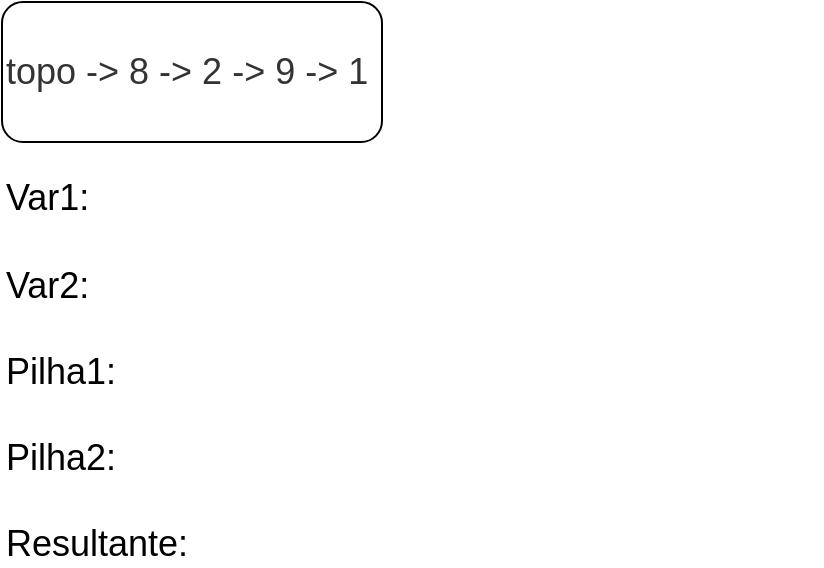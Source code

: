 <mxfile version="24.0.7" type="device" pages="33">
  <diagram name="Etapa1" id="IX2jaIqkl_7WoT0qoXVs">
    <mxGraphModel dx="1434" dy="780" grid="1" gridSize="10" guides="1" tooltips="1" connect="1" arrows="1" fold="1" page="1" pageScale="1" pageWidth="827" pageHeight="1169" math="0" shadow="0">
      <root>
        <mxCell id="pEfsBENEGaX-MP9_u5C2-0" />
        <mxCell id="pEfsBENEGaX-MP9_u5C2-1" parent="pEfsBENEGaX-MP9_u5C2-0" />
        <mxCell id="pEfsBENEGaX-MP9_u5C2-2" value="" style="rounded=1;whiteSpace=wrap;html=1;" vertex="1" parent="pEfsBENEGaX-MP9_u5C2-1">
          <mxGeometry x="40" y="40" width="190" height="70" as="geometry" />
        </mxCell>
        <mxCell id="pEfsBENEGaX-MP9_u5C2-3" value="&lt;span style=&quot;color: rgb(51, 51, 51); font-family: sans-serif, sans-serif; background-color: rgb(255, 255, 255);&quot;&gt;topo -&amp;gt; 8 -&amp;gt; 2 -&amp;gt; 9 -&amp;gt; 1&lt;/span&gt;" style="text;html=1;align=left;verticalAlign=middle;whiteSpace=wrap;rounded=0;fontSize=18;" vertex="1" parent="pEfsBENEGaX-MP9_u5C2-1">
          <mxGeometry x="40" y="60" width="190" height="30" as="geometry" />
        </mxCell>
        <mxCell id="pEfsBENEGaX-MP9_u5C2-4" value="Var1:&lt;div&gt;&lt;br&gt;&lt;div&gt;Var2:&lt;/div&gt;&lt;div&gt;&lt;br&gt;&lt;/div&gt;&lt;div&gt;Pilha1:&lt;/div&gt;&lt;div&gt;&lt;br&gt;&lt;/div&gt;&lt;div&gt;Pilha2:&lt;/div&gt;&lt;div&gt;&lt;br&gt;&lt;/div&gt;&lt;div&gt;Resultante:&lt;/div&gt;&lt;/div&gt;" style="text;html=1;align=left;verticalAlign=middle;whiteSpace=wrap;rounded=0;fontSize=18;" vertex="1" parent="pEfsBENEGaX-MP9_u5C2-1">
          <mxGeometry x="40" y="130" width="410" height="190" as="geometry" />
        </mxCell>
      </root>
    </mxGraphModel>
  </diagram>
  <diagram name="Etapa2" id="gwEnzHlu-QiWoNnUKPBi">
    <mxGraphModel dx="1434" dy="780" grid="1" gridSize="10" guides="1" tooltips="1" connect="1" arrows="1" fold="1" page="1" pageScale="1" pageWidth="827" pageHeight="1169" math="0" shadow="0">
      <root>
        <mxCell id="LlUHgbHcvrT1PEGBbPpl-0" />
        <mxCell id="LlUHgbHcvrT1PEGBbPpl-1" parent="LlUHgbHcvrT1PEGBbPpl-0" />
        <mxCell id="LlUHgbHcvrT1PEGBbPpl-2" value="" style="rounded=1;whiteSpace=wrap;html=1;" vertex="1" parent="LlUHgbHcvrT1PEGBbPpl-1">
          <mxGeometry x="40" y="40" width="190" height="70" as="geometry" />
        </mxCell>
        <mxCell id="LlUHgbHcvrT1PEGBbPpl-3" value="&lt;span style=&quot;color: rgb(51, 51, 51); font-family: sans-serif, sans-serif; background-color: rgb(255, 255, 255);&quot;&gt;topo -&amp;gt; 2 -&amp;gt; 9 -&amp;gt; 1&lt;/span&gt;" style="text;html=1;align=left;verticalAlign=middle;whiteSpace=wrap;rounded=0;fontSize=18;" vertex="1" parent="LlUHgbHcvrT1PEGBbPpl-1">
          <mxGeometry x="40" y="60" width="190" height="30" as="geometry" />
        </mxCell>
        <mxCell id="LlUHgbHcvrT1PEGBbPpl-4" value="Var1:&amp;nbsp;&lt;span style=&quot;color: rgb(51, 51, 51); font-family: sans-serif, sans-serif; background-color: rgb(255, 255, 255);&quot;&gt;8&lt;/span&gt;&lt;div&gt;&lt;br&gt;&lt;div&gt;Var2:&lt;/div&gt;&lt;div&gt;&lt;br&gt;&lt;/div&gt;&lt;div&gt;Pilha1:&lt;/div&gt;&lt;div&gt;&lt;br&gt;&lt;/div&gt;&lt;div&gt;Pilha2:&lt;/div&gt;&lt;div&gt;&lt;br&gt;&lt;/div&gt;&lt;div&gt;Resultante:&lt;/div&gt;&lt;/div&gt;" style="text;html=1;align=left;verticalAlign=middle;whiteSpace=wrap;rounded=0;fontSize=18;" vertex="1" parent="LlUHgbHcvrT1PEGBbPpl-1">
          <mxGeometry x="40" y="130" width="410" height="190" as="geometry" />
        </mxCell>
      </root>
    </mxGraphModel>
  </diagram>
  <diagram name="Etapa3" id="XreugKHdFyGPismfWDHb">
    <mxGraphModel dx="1434" dy="780" grid="1" gridSize="10" guides="1" tooltips="1" connect="1" arrows="1" fold="1" page="1" pageScale="1" pageWidth="827" pageHeight="1169" math="0" shadow="0">
      <root>
        <mxCell id="NeTZTWCXpTe_fiXRoCY1-0" />
        <mxCell id="NeTZTWCXpTe_fiXRoCY1-1" parent="NeTZTWCXpTe_fiXRoCY1-0" />
        <mxCell id="NeTZTWCXpTe_fiXRoCY1-2" value="" style="rounded=1;whiteSpace=wrap;html=1;" vertex="1" parent="NeTZTWCXpTe_fiXRoCY1-1">
          <mxGeometry x="40" y="40" width="190" height="70" as="geometry" />
        </mxCell>
        <mxCell id="NeTZTWCXpTe_fiXRoCY1-3" value="&lt;span style=&quot;color: rgb(51, 51, 51); font-family: sans-serif, sans-serif; background-color: rgb(255, 255, 255);&quot;&gt;topo -&amp;gt; 9 -&amp;gt; 1&lt;/span&gt;" style="text;html=1;align=left;verticalAlign=middle;whiteSpace=wrap;rounded=0;fontSize=18;" vertex="1" parent="NeTZTWCXpTe_fiXRoCY1-1">
          <mxGeometry x="40" y="60" width="190" height="30" as="geometry" />
        </mxCell>
        <mxCell id="NeTZTWCXpTe_fiXRoCY1-4" value="Var1: 8&lt;div&gt;&lt;br&gt;&lt;div&gt;Var2: 2&lt;/div&gt;&lt;div&gt;&lt;br&gt;&lt;/div&gt;&lt;div&gt;Pilha1:&lt;/div&gt;&lt;div&gt;&lt;br&gt;&lt;/div&gt;&lt;div&gt;Pilha2:&lt;/div&gt;&lt;div&gt;&lt;br&gt;&lt;/div&gt;&lt;div&gt;Resultante:&lt;/div&gt;&lt;/div&gt;" style="text;html=1;align=left;verticalAlign=middle;whiteSpace=wrap;rounded=0;fontSize=18;" vertex="1" parent="NeTZTWCXpTe_fiXRoCY1-1">
          <mxGeometry x="40" y="130" width="410" height="190" as="geometry" />
        </mxCell>
      </root>
    </mxGraphModel>
  </diagram>
  <diagram name="Etapa4" id="0qopdEHQYNqcA306n9Uw">
    <mxGraphModel dx="1434" dy="780" grid="1" gridSize="10" guides="1" tooltips="1" connect="1" arrows="1" fold="1" page="1" pageScale="1" pageWidth="827" pageHeight="1169" math="0" shadow="0">
      <root>
        <mxCell id="niP0qM57bDN9beMzXS9w-0" />
        <mxCell id="niP0qM57bDN9beMzXS9w-1" parent="niP0qM57bDN9beMzXS9w-0" />
        <mxCell id="niP0qM57bDN9beMzXS9w-2" value="" style="rounded=1;whiteSpace=wrap;html=1;" vertex="1" parent="niP0qM57bDN9beMzXS9w-1">
          <mxGeometry x="40" y="40" width="190" height="70" as="geometry" />
        </mxCell>
        <mxCell id="niP0qM57bDN9beMzXS9w-3" value="&lt;span style=&quot;color: rgb(51, 51, 51); font-family: sans-serif, sans-serif; background-color: rgb(255, 255, 255);&quot;&gt;topo -&amp;gt; 9 -&amp;gt; 1&lt;/span&gt;" style="text;html=1;align=left;verticalAlign=middle;whiteSpace=wrap;rounded=0;fontSize=18;" vertex="1" parent="niP0qM57bDN9beMzXS9w-1">
          <mxGeometry x="40" y="60" width="190" height="30" as="geometry" />
        </mxCell>
        <mxCell id="niP0qM57bDN9beMzXS9w-4" value="Var1: 8&lt;div&gt;&lt;br&gt;&lt;div&gt;Var2: 2&lt;/div&gt;&lt;div&gt;&lt;br&gt;&lt;/div&gt;&lt;div&gt;Pilha1:&lt;/div&gt;&lt;div&gt;&lt;br&gt;&lt;/div&gt;&lt;div&gt;Pilha2:&lt;/div&gt;&lt;div&gt;&lt;br&gt;&lt;/div&gt;&lt;div&gt;Resultante:&lt;/div&gt;&lt;/div&gt;" style="text;html=1;align=left;verticalAlign=middle;whiteSpace=wrap;rounded=0;fontSize=18;" vertex="1" parent="niP0qM57bDN9beMzXS9w-1">
          <mxGeometry x="40" y="130" width="410" height="190" as="geometry" />
        </mxCell>
        <mxCell id="e3gbGmTlpw2pC2mILCnP-0" value="" style="rounded=1;whiteSpace=wrap;html=1;" vertex="1" parent="niP0qM57bDN9beMzXS9w-1">
          <mxGeometry x="330" y="130" width="120" height="60" as="geometry" />
        </mxCell>
        <mxCell id="e3gbGmTlpw2pC2mILCnP-1" value="Var1 &amp;gt; Var2?" style="text;html=1;align=center;verticalAlign=middle;whiteSpace=wrap;rounded=0;fontSize=18;" vertex="1" parent="niP0qM57bDN9beMzXS9w-1">
          <mxGeometry x="335" y="145" width="110" height="30" as="geometry" />
        </mxCell>
      </root>
    </mxGraphModel>
  </diagram>
  <diagram name="Etapa5" id="WjGtMXKKALPoozvFkEhp">
    <mxGraphModel dx="1434" dy="780" grid="1" gridSize="10" guides="1" tooltips="1" connect="1" arrows="1" fold="1" page="1" pageScale="1" pageWidth="827" pageHeight="1169" math="0" shadow="0">
      <root>
        <mxCell id="SRAb0JPke8ktV7RjOEU4-0" />
        <mxCell id="SRAb0JPke8ktV7RjOEU4-1" parent="SRAb0JPke8ktV7RjOEU4-0" />
        <mxCell id="SRAb0JPke8ktV7RjOEU4-2" value="" style="rounded=1;whiteSpace=wrap;html=1;" vertex="1" parent="SRAb0JPke8ktV7RjOEU4-1">
          <mxGeometry x="40" y="40" width="190" height="70" as="geometry" />
        </mxCell>
        <mxCell id="SRAb0JPke8ktV7RjOEU4-3" value="&lt;span style=&quot;color: rgb(51, 51, 51); font-family: sans-serif, sans-serif; background-color: rgb(255, 255, 255);&quot;&gt;topo -&amp;gt; 9 -&amp;gt; 1&lt;/span&gt;" style="text;html=1;align=left;verticalAlign=middle;whiteSpace=wrap;rounded=0;fontSize=18;" vertex="1" parent="SRAb0JPke8ktV7RjOEU4-1">
          <mxGeometry x="40" y="60" width="190" height="30" as="geometry" />
        </mxCell>
        <mxCell id="SRAb0JPke8ktV7RjOEU4-4" value="Var1:&amp;nbsp;&lt;div&gt;&lt;br&gt;&lt;div&gt;Var2: 2&lt;/div&gt;&lt;div&gt;&lt;br&gt;&lt;/div&gt;&lt;div&gt;Pilha1: topo -&amp;gt; 8&lt;/div&gt;&lt;div&gt;&lt;br&gt;&lt;/div&gt;&lt;div&gt;Pilha2:&lt;/div&gt;&lt;div&gt;&lt;br&gt;&lt;/div&gt;&lt;div&gt;Resultante:&lt;/div&gt;&lt;/div&gt;" style="text;html=1;align=left;verticalAlign=middle;whiteSpace=wrap;rounded=0;fontSize=18;" vertex="1" parent="SRAb0JPke8ktV7RjOEU4-1">
          <mxGeometry x="40" y="130" width="410" height="190" as="geometry" />
        </mxCell>
      </root>
    </mxGraphModel>
  </diagram>
  <diagram name="Etapa6" id="inKeoFLY5NlWgVRCs3ks">
    <mxGraphModel dx="1434" dy="780" grid="1" gridSize="10" guides="1" tooltips="1" connect="1" arrows="1" fold="1" page="1" pageScale="1" pageWidth="827" pageHeight="1169" math="0" shadow="0">
      <root>
        <mxCell id="T32cTNW_zrsVHCfbiZ8u-0" />
        <mxCell id="T32cTNW_zrsVHCfbiZ8u-1" parent="T32cTNW_zrsVHCfbiZ8u-0" />
        <mxCell id="T32cTNW_zrsVHCfbiZ8u-2" value="" style="rounded=1;whiteSpace=wrap;html=1;" vertex="1" parent="T32cTNW_zrsVHCfbiZ8u-1">
          <mxGeometry x="40" y="40" width="190" height="70" as="geometry" />
        </mxCell>
        <mxCell id="T32cTNW_zrsVHCfbiZ8u-3" value="&lt;span style=&quot;color: rgb(51, 51, 51); font-family: sans-serif, sans-serif; background-color: rgb(255, 255, 255);&quot;&gt;topo -&amp;gt; 1&lt;/span&gt;" style="text;html=1;align=left;verticalAlign=middle;whiteSpace=wrap;rounded=0;fontSize=18;" vertex="1" parent="T32cTNW_zrsVHCfbiZ8u-1">
          <mxGeometry x="40" y="60" width="190" height="30" as="geometry" />
        </mxCell>
        <mxCell id="T32cTNW_zrsVHCfbiZ8u-4" value="Var1: 9&lt;div&gt;&lt;br&gt;&lt;div&gt;Var2: 2&lt;/div&gt;&lt;div&gt;&lt;br&gt;&lt;/div&gt;&lt;div&gt;Pilha1: topo -&amp;gt; 8&lt;/div&gt;&lt;div&gt;&lt;br&gt;&lt;/div&gt;&lt;div&gt;Pilha2:&lt;/div&gt;&lt;div&gt;&lt;br&gt;&lt;/div&gt;&lt;div&gt;Resultante:&lt;/div&gt;&lt;/div&gt;" style="text;html=1;align=left;verticalAlign=middle;whiteSpace=wrap;rounded=0;fontSize=18;" vertex="1" parent="T32cTNW_zrsVHCfbiZ8u-1">
          <mxGeometry x="40" y="130" width="410" height="190" as="geometry" />
        </mxCell>
      </root>
    </mxGraphModel>
  </diagram>
  <diagram name="Etapa7" id="1zBnSKFmmaRi0Oaxz0hC">
    <mxGraphModel dx="1434" dy="780" grid="1" gridSize="10" guides="1" tooltips="1" connect="1" arrows="1" fold="1" page="1" pageScale="1" pageWidth="827" pageHeight="1169" math="0" shadow="0">
      <root>
        <mxCell id="zqkexAwW7eKP-2GYUOmE-0" />
        <mxCell id="zqkexAwW7eKP-2GYUOmE-1" parent="zqkexAwW7eKP-2GYUOmE-0" />
        <mxCell id="zqkexAwW7eKP-2GYUOmE-2" value="" style="rounded=1;whiteSpace=wrap;html=1;" vertex="1" parent="zqkexAwW7eKP-2GYUOmE-1">
          <mxGeometry x="40" y="40" width="190" height="70" as="geometry" />
        </mxCell>
        <mxCell id="zqkexAwW7eKP-2GYUOmE-3" value="&lt;span style=&quot;color: rgb(51, 51, 51); font-family: sans-serif, sans-serif; background-color: rgb(255, 255, 255);&quot;&gt;topo -&amp;gt; 1&lt;/span&gt;" style="text;html=1;align=left;verticalAlign=middle;whiteSpace=wrap;rounded=0;fontSize=18;" vertex="1" parent="zqkexAwW7eKP-2GYUOmE-1">
          <mxGeometry x="40" y="60" width="190" height="30" as="geometry" />
        </mxCell>
        <mxCell id="zqkexAwW7eKP-2GYUOmE-4" value="Var1: 9&lt;div&gt;&lt;br&gt;&lt;div&gt;Var2: 2&lt;/div&gt;&lt;div&gt;&lt;br&gt;&lt;/div&gt;&lt;div&gt;Pilha1: topo -&amp;gt; 8&lt;/div&gt;&lt;div&gt;&lt;br&gt;&lt;/div&gt;&lt;div&gt;Pilha2:&lt;/div&gt;&lt;div&gt;&lt;br&gt;&lt;/div&gt;&lt;div&gt;Resultante:&lt;/div&gt;&lt;/div&gt;" style="text;html=1;align=left;verticalAlign=middle;whiteSpace=wrap;rounded=0;fontSize=18;" vertex="1" parent="zqkexAwW7eKP-2GYUOmE-1">
          <mxGeometry x="40" y="130" width="410" height="190" as="geometry" />
        </mxCell>
        <mxCell id="2YCZA2GQThcMtMC_22n4-0" value="" style="rounded=1;whiteSpace=wrap;html=1;" vertex="1" parent="zqkexAwW7eKP-2GYUOmE-1">
          <mxGeometry x="294" y="130" width="120" height="60" as="geometry" />
        </mxCell>
        <mxCell id="2YCZA2GQThcMtMC_22n4-1" value="Var1 &amp;gt; Var2?" style="text;html=1;align=center;verticalAlign=middle;whiteSpace=wrap;rounded=0;fontSize=18;" vertex="1" parent="zqkexAwW7eKP-2GYUOmE-1">
          <mxGeometry x="299" y="145" width="110" height="30" as="geometry" />
        </mxCell>
      </root>
    </mxGraphModel>
  </diagram>
  <diagram name="Etapa8" id="3-QXvF-dXOHOdzyjinwh">
    <mxGraphModel dx="1434" dy="780" grid="1" gridSize="10" guides="1" tooltips="1" connect="1" arrows="1" fold="1" page="1" pageScale="1" pageWidth="827" pageHeight="1169" math="0" shadow="0">
      <root>
        <mxCell id="DB6_adCkQkbKbvJYNgoU-0" />
        <mxCell id="DB6_adCkQkbKbvJYNgoU-1" parent="DB6_adCkQkbKbvJYNgoU-0" />
        <mxCell id="DB6_adCkQkbKbvJYNgoU-2" value="" style="rounded=1;whiteSpace=wrap;html=1;" vertex="1" parent="DB6_adCkQkbKbvJYNgoU-1">
          <mxGeometry x="40" y="40" width="190" height="70" as="geometry" />
        </mxCell>
        <mxCell id="DB6_adCkQkbKbvJYNgoU-3" value="&lt;span style=&quot;color: rgb(51, 51, 51); font-family: sans-serif, sans-serif; background-color: rgb(255, 255, 255);&quot;&gt;topo -&amp;gt; 1&lt;/span&gt;" style="text;html=1;align=left;verticalAlign=middle;whiteSpace=wrap;rounded=0;fontSize=18;" vertex="1" parent="DB6_adCkQkbKbvJYNgoU-1">
          <mxGeometry x="40" y="60" width="190" height="30" as="geometry" />
        </mxCell>
        <mxCell id="DB6_adCkQkbKbvJYNgoU-4" value="Var1:&amp;nbsp;&lt;div&gt;&lt;br&gt;&lt;div&gt;Var2: 2&lt;/div&gt;&lt;div&gt;&lt;br&gt;&lt;/div&gt;&lt;div&gt;Pilha1: topo -&amp;gt; 9 -&amp;gt; 8&lt;/div&gt;&lt;div&gt;&lt;br&gt;&lt;/div&gt;&lt;div&gt;Pilha2:&lt;/div&gt;&lt;div&gt;&lt;br&gt;&lt;/div&gt;&lt;div&gt;Resultante:&lt;/div&gt;&lt;/div&gt;" style="text;html=1;align=left;verticalAlign=middle;whiteSpace=wrap;rounded=0;fontSize=18;" vertex="1" parent="DB6_adCkQkbKbvJYNgoU-1">
          <mxGeometry x="40" y="130" width="410" height="190" as="geometry" />
        </mxCell>
      </root>
    </mxGraphModel>
  </diagram>
  <diagram name="Etapa9" id="tEwtMXIg469dIIXF7g0E">
    <mxGraphModel dx="1434" dy="780" grid="1" gridSize="10" guides="1" tooltips="1" connect="1" arrows="1" fold="1" page="1" pageScale="1" pageWidth="827" pageHeight="1169" math="0" shadow="0">
      <root>
        <mxCell id="uUy_R0dLoXBQaGXdBywM-0" />
        <mxCell id="uUy_R0dLoXBQaGXdBywM-1" parent="uUy_R0dLoXBQaGXdBywM-0" />
        <mxCell id="uUy_R0dLoXBQaGXdBywM-2" value="" style="rounded=1;whiteSpace=wrap;html=1;" vertex="1" parent="uUy_R0dLoXBQaGXdBywM-1">
          <mxGeometry x="40" y="40" width="190" height="70" as="geometry" />
        </mxCell>
        <mxCell id="uUy_R0dLoXBQaGXdBywM-3" value="&lt;span style=&quot;color: rgb(51, 51, 51); font-family: sans-serif, sans-serif; background-color: rgb(255, 255, 255);&quot;&gt;topo&amp;nbsp;&lt;/span&gt;" style="text;html=1;align=left;verticalAlign=middle;whiteSpace=wrap;rounded=0;fontSize=18;" vertex="1" parent="uUy_R0dLoXBQaGXdBywM-1">
          <mxGeometry x="40" y="60" width="190" height="30" as="geometry" />
        </mxCell>
        <mxCell id="uUy_R0dLoXBQaGXdBywM-4" value="Var1: 1&lt;div&gt;&lt;br&gt;&lt;div&gt;Var2: 2&lt;/div&gt;&lt;div&gt;&lt;br&gt;&lt;/div&gt;&lt;div&gt;Pilha1: topo -&amp;gt; 9 -&amp;gt; 8&lt;/div&gt;&lt;div&gt;&lt;br&gt;&lt;/div&gt;&lt;div&gt;Pilha2:&lt;/div&gt;&lt;div&gt;&lt;br&gt;&lt;/div&gt;&lt;div&gt;Resultante:&lt;/div&gt;&lt;/div&gt;" style="text;html=1;align=left;verticalAlign=middle;whiteSpace=wrap;rounded=0;fontSize=18;" vertex="1" parent="uUy_R0dLoXBQaGXdBywM-1">
          <mxGeometry x="40" y="130" width="410" height="190" as="geometry" />
        </mxCell>
      </root>
    </mxGraphModel>
  </diagram>
  <diagram name="Etapa10" id="HOLqUqAXDmW0EPA_Oip-">
    <mxGraphModel dx="1434" dy="780" grid="1" gridSize="10" guides="1" tooltips="1" connect="1" arrows="1" fold="1" page="1" pageScale="1" pageWidth="827" pageHeight="1169" math="0" shadow="0">
      <root>
        <mxCell id="Ql7_RfOco_TOK4cjKiSS-0" />
        <mxCell id="Ql7_RfOco_TOK4cjKiSS-1" parent="Ql7_RfOco_TOK4cjKiSS-0" />
        <mxCell id="Ql7_RfOco_TOK4cjKiSS-2" value="" style="rounded=1;whiteSpace=wrap;html=1;" vertex="1" parent="Ql7_RfOco_TOK4cjKiSS-1">
          <mxGeometry x="40" y="40" width="190" height="70" as="geometry" />
        </mxCell>
        <mxCell id="Ql7_RfOco_TOK4cjKiSS-3" value="&lt;span style=&quot;color: rgb(51, 51, 51); font-family: sans-serif, sans-serif; background-color: rgb(255, 255, 255);&quot;&gt;topo&amp;nbsp;&lt;/span&gt;" style="text;html=1;align=left;verticalAlign=middle;whiteSpace=wrap;rounded=0;fontSize=18;" vertex="1" parent="Ql7_RfOco_TOK4cjKiSS-1">
          <mxGeometry x="40" y="60" width="190" height="30" as="geometry" />
        </mxCell>
        <mxCell id="Ql7_RfOco_TOK4cjKiSS-4" value="Var1: 1&lt;div&gt;&lt;br&gt;&lt;div&gt;Var2: 2&lt;/div&gt;&lt;div&gt;&lt;br&gt;&lt;/div&gt;&lt;div&gt;Pilha1: topo -&amp;gt; 9 -&amp;gt; 8&lt;/div&gt;&lt;div&gt;&lt;br&gt;&lt;/div&gt;&lt;div&gt;Pilha2:&lt;/div&gt;&lt;div&gt;&lt;br&gt;&lt;/div&gt;&lt;div&gt;Resultante:&lt;/div&gt;&lt;/div&gt;" style="text;html=1;align=left;verticalAlign=middle;whiteSpace=wrap;rounded=0;fontSize=18;" vertex="1" parent="Ql7_RfOco_TOK4cjKiSS-1">
          <mxGeometry x="40" y="130" width="410" height="190" as="geometry" />
        </mxCell>
        <mxCell id="sqDwuTzNyAnz6426W5si-0" value="" style="rounded=1;whiteSpace=wrap;html=1;" vertex="1" parent="Ql7_RfOco_TOK4cjKiSS-1">
          <mxGeometry x="330" y="130" width="120" height="60" as="geometry" />
        </mxCell>
        <mxCell id="sqDwuTzNyAnz6426W5si-1" value="Var1 &amp;gt; Var2?" style="text;html=1;align=center;verticalAlign=middle;whiteSpace=wrap;rounded=0;fontSize=18;" vertex="1" parent="Ql7_RfOco_TOK4cjKiSS-1">
          <mxGeometry x="335" y="145" width="110" height="30" as="geometry" />
        </mxCell>
      </root>
    </mxGraphModel>
  </diagram>
  <diagram name="Etapa11" id="Ly6F7ES7G4FOvd9MKG8t">
    <mxGraphModel dx="1434" dy="780" grid="1" gridSize="10" guides="1" tooltips="1" connect="1" arrows="1" fold="1" page="1" pageScale="1" pageWidth="827" pageHeight="1169" math="0" shadow="0">
      <root>
        <mxCell id="DrKR0VaU_F0zBXHZx-Sf-0" />
        <mxCell id="DrKR0VaU_F0zBXHZx-Sf-1" parent="DrKR0VaU_F0zBXHZx-Sf-0" />
        <mxCell id="DrKR0VaU_F0zBXHZx-Sf-2" value="" style="rounded=1;whiteSpace=wrap;html=1;" vertex="1" parent="DrKR0VaU_F0zBXHZx-Sf-1">
          <mxGeometry x="40" y="40" width="190" height="70" as="geometry" />
        </mxCell>
        <mxCell id="DrKR0VaU_F0zBXHZx-Sf-3" value="&lt;span style=&quot;color: rgb(51, 51, 51); font-family: sans-serif, sans-serif; background-color: rgb(255, 255, 255);&quot;&gt;topo&amp;nbsp;&lt;/span&gt;" style="text;html=1;align=left;verticalAlign=middle;whiteSpace=wrap;rounded=0;fontSize=18;" vertex="1" parent="DrKR0VaU_F0zBXHZx-Sf-1">
          <mxGeometry x="40" y="60" width="190" height="30" as="geometry" />
        </mxCell>
        <mxCell id="DrKR0VaU_F0zBXHZx-Sf-4" value="Var1: 1&lt;div&gt;&lt;br&gt;&lt;div&gt;Var2:&amp;nbsp;&lt;/div&gt;&lt;div&gt;&lt;br&gt;&lt;/div&gt;&lt;div&gt;Pilha1: topo -&amp;gt; 2 -&amp;gt; 9 -&amp;gt; 8&lt;/div&gt;&lt;div&gt;&lt;br&gt;&lt;/div&gt;&lt;div&gt;Pilha2:&lt;/div&gt;&lt;div&gt;&lt;br&gt;&lt;/div&gt;&lt;div&gt;Resultante:&lt;/div&gt;&lt;/div&gt;" style="text;html=1;align=left;verticalAlign=middle;whiteSpace=wrap;rounded=0;fontSize=18;" vertex="1" parent="DrKR0VaU_F0zBXHZx-Sf-1">
          <mxGeometry x="40" y="130" width="410" height="190" as="geometry" />
        </mxCell>
      </root>
    </mxGraphModel>
  </diagram>
  <diagram name="Etapa12" id="iskgPf7PBlVZBGbr_50m">
    <mxGraphModel dx="1434" dy="780" grid="1" gridSize="10" guides="1" tooltips="1" connect="1" arrows="1" fold="1" page="1" pageScale="1" pageWidth="827" pageHeight="1169" math="0" shadow="0">
      <root>
        <mxCell id="JnPxxoVrTT9r2Dr3CfbN-0" />
        <mxCell id="JnPxxoVrTT9r2Dr3CfbN-1" parent="JnPxxoVrTT9r2Dr3CfbN-0" />
        <mxCell id="JnPxxoVrTT9r2Dr3CfbN-2" value="" style="rounded=1;whiteSpace=wrap;html=1;" vertex="1" parent="JnPxxoVrTT9r2Dr3CfbN-1">
          <mxGeometry x="40" y="40" width="190" height="70" as="geometry" />
        </mxCell>
        <mxCell id="JnPxxoVrTT9r2Dr3CfbN-3" value="&lt;span style=&quot;color: rgb(51, 51, 51); font-family: sans-serif, sans-serif; background-color: rgb(255, 255, 255);&quot;&gt;topo&amp;nbsp;&lt;/span&gt;" style="text;html=1;align=left;verticalAlign=middle;whiteSpace=wrap;rounded=0;fontSize=18;" vertex="1" parent="JnPxxoVrTT9r2Dr3CfbN-1">
          <mxGeometry x="40" y="60" width="190" height="30" as="geometry" />
        </mxCell>
        <mxCell id="JnPxxoVrTT9r2Dr3CfbN-4" value="Var1:&amp;nbsp;&lt;div&gt;&lt;br&gt;&lt;div&gt;Var2:&amp;nbsp;&lt;/div&gt;&lt;div&gt;&lt;br&gt;&lt;/div&gt;&lt;div&gt;Pilha1: topo -&amp;gt; 2 -&amp;gt; 9 -&amp;gt; 8&lt;/div&gt;&lt;div&gt;&lt;br&gt;&lt;/div&gt;&lt;div&gt;Pilha2:&lt;/div&gt;&lt;div&gt;&lt;br&gt;&lt;/div&gt;&lt;div&gt;Resultante: topo -&amp;gt; 1&lt;/div&gt;&lt;/div&gt;" style="text;html=1;align=left;verticalAlign=middle;whiteSpace=wrap;rounded=0;fontSize=18;" vertex="1" parent="JnPxxoVrTT9r2Dr3CfbN-1">
          <mxGeometry x="40" y="130" width="410" height="190" as="geometry" />
        </mxCell>
      </root>
    </mxGraphModel>
  </diagram>
  <diagram name="Etapa13" id="eVy9WnuTWAtjw7g90JOS">
    <mxGraphModel dx="1434" dy="780" grid="1" gridSize="10" guides="1" tooltips="1" connect="1" arrows="1" fold="1" page="1" pageScale="1" pageWidth="827" pageHeight="1169" math="0" shadow="0">
      <root>
        <mxCell id="6kgdGuX9ZYUahrJQR8Ou-0" />
        <mxCell id="6kgdGuX9ZYUahrJQR8Ou-1" parent="6kgdGuX9ZYUahrJQR8Ou-0" />
        <mxCell id="6kgdGuX9ZYUahrJQR8Ou-2" value="" style="rounded=1;whiteSpace=wrap;html=1;" vertex="1" parent="6kgdGuX9ZYUahrJQR8Ou-1">
          <mxGeometry x="40" y="40" width="190" height="70" as="geometry" />
        </mxCell>
        <mxCell id="6kgdGuX9ZYUahrJQR8Ou-3" value="&lt;span style=&quot;color: rgb(51, 51, 51); font-family: sans-serif, sans-serif; background-color: rgb(255, 255, 255);&quot;&gt;topo&amp;nbsp;&lt;/span&gt;" style="text;html=1;align=left;verticalAlign=middle;whiteSpace=wrap;rounded=0;fontSize=18;" vertex="1" parent="6kgdGuX9ZYUahrJQR8Ou-1">
          <mxGeometry x="40" y="60" width="190" height="30" as="geometry" />
        </mxCell>
        <mxCell id="6kgdGuX9ZYUahrJQR8Ou-4" value="Var1:&amp;nbsp;&lt;div&gt;&lt;br&gt;&lt;div&gt;Var2:&amp;nbsp;&lt;/div&gt;&lt;div&gt;&lt;br&gt;&lt;/div&gt;&lt;div&gt;Pilha1: topo -&amp;gt; 2 -&amp;gt; 9 -&amp;gt; 8&lt;/div&gt;&lt;div&gt;&lt;br&gt;&lt;/div&gt;&lt;div&gt;Pilha2:&lt;/div&gt;&lt;div&gt;&lt;br&gt;&lt;/div&gt;&lt;div&gt;Resultante: topo -&amp;gt; 1&lt;/div&gt;&lt;/div&gt;" style="text;html=1;align=left;verticalAlign=middle;whiteSpace=wrap;rounded=0;fontSize=18;" vertex="1" parent="6kgdGuX9ZYUahrJQR8Ou-1">
          <mxGeometry x="40" y="130" width="410" height="190" as="geometry" />
        </mxCell>
        <mxCell id="BPYUu9hMpY5tXC08zCRD-0" value="" style="rounded=1;whiteSpace=wrap;html=1;" vertex="1" parent="6kgdGuX9ZYUahrJQR8Ou-1">
          <mxGeometry x="294" y="195" width="120" height="60" as="geometry" />
        </mxCell>
        <mxCell id="BPYUu9hMpY5tXC08zCRD-1" value="COPY" style="text;html=1;align=center;verticalAlign=middle;whiteSpace=wrap;rounded=0;fontSize=18;" vertex="1" parent="6kgdGuX9ZYUahrJQR8Ou-1">
          <mxGeometry x="299" y="210" width="110" height="30" as="geometry" />
        </mxCell>
      </root>
    </mxGraphModel>
  </diagram>
  <diagram name="Etapa14" id="TEobpWGnZPhlBzSc-_j2">
    <mxGraphModel dx="1434" dy="780" grid="1" gridSize="10" guides="1" tooltips="1" connect="1" arrows="1" fold="1" page="1" pageScale="1" pageWidth="827" pageHeight="1169" math="0" shadow="0">
      <root>
        <mxCell id="u-c4Bc1aOPrYINMqmRTI-0" />
        <mxCell id="u-c4Bc1aOPrYINMqmRTI-1" parent="u-c4Bc1aOPrYINMqmRTI-0" />
        <mxCell id="u-c4Bc1aOPrYINMqmRTI-2" value="" style="rounded=1;whiteSpace=wrap;html=1;" vertex="1" parent="u-c4Bc1aOPrYINMqmRTI-1">
          <mxGeometry x="40" y="40" width="190" height="70" as="geometry" />
        </mxCell>
        <mxCell id="u-c4Bc1aOPrYINMqmRTI-3" value="&lt;span style=&quot;color: rgb(51, 51, 51); font-family: sans-serif, sans-serif; background-color: rgb(255, 255, 255);&quot;&gt;topo&lt;/span&gt;&amp;nbsp;-&amp;gt; 2 -&amp;gt; 9 -&amp;gt; 8" style="text;html=1;align=left;verticalAlign=middle;whiteSpace=wrap;rounded=0;fontSize=18;" vertex="1" parent="u-c4Bc1aOPrYINMqmRTI-1">
          <mxGeometry x="40" y="60" width="190" height="30" as="geometry" />
        </mxCell>
        <mxCell id="u-c4Bc1aOPrYINMqmRTI-4" value="Var1:&amp;nbsp;&lt;div&gt;&lt;br&gt;&lt;div&gt;Var2:&amp;nbsp;&lt;/div&gt;&lt;div&gt;&lt;br&gt;&lt;/div&gt;&lt;div&gt;Pilha1:&amp;nbsp;&lt;/div&gt;&lt;div&gt;&lt;br&gt;&lt;/div&gt;&lt;div&gt;Pilha2:&lt;/div&gt;&lt;div&gt;&lt;br&gt;&lt;/div&gt;&lt;div&gt;Resultante: topo -&amp;gt; 1&lt;/div&gt;&lt;/div&gt;" style="text;html=1;align=left;verticalAlign=middle;whiteSpace=wrap;rounded=0;fontSize=18;" vertex="1" parent="u-c4Bc1aOPrYINMqmRTI-1">
          <mxGeometry x="40" y="130" width="410" height="190" as="geometry" />
        </mxCell>
      </root>
    </mxGraphModel>
  </diagram>
  <diagram name="Etapa15" id="o0MPN9K71aT0rM4xrE6v">
    <mxGraphModel dx="1434" dy="780" grid="1" gridSize="10" guides="1" tooltips="1" connect="1" arrows="1" fold="1" page="1" pageScale="1" pageWidth="827" pageHeight="1169" math="0" shadow="0">
      <root>
        <mxCell id="KebBxJ5CYBacyjVT12qs-0" />
        <mxCell id="KebBxJ5CYBacyjVT12qs-1" parent="KebBxJ5CYBacyjVT12qs-0" />
        <mxCell id="KebBxJ5CYBacyjVT12qs-2" value="" style="rounded=1;whiteSpace=wrap;html=1;" vertex="1" parent="KebBxJ5CYBacyjVT12qs-1">
          <mxGeometry x="40" y="40" width="190" height="70" as="geometry" />
        </mxCell>
        <mxCell id="KebBxJ5CYBacyjVT12qs-3" value="&lt;span style=&quot;color: rgb(51, 51, 51); font-family: sans-serif, sans-serif; background-color: rgb(255, 255, 255);&quot;&gt;topo&lt;/span&gt;&amp;nbsp;-&amp;gt; 9 -&amp;gt; 8" style="text;html=1;align=left;verticalAlign=middle;whiteSpace=wrap;rounded=0;fontSize=18;" vertex="1" parent="KebBxJ5CYBacyjVT12qs-1">
          <mxGeometry x="40" y="60" width="190" height="30" as="geometry" />
        </mxCell>
        <mxCell id="KebBxJ5CYBacyjVT12qs-4" value="Var1: 2&lt;div&gt;&lt;br&gt;&lt;div&gt;Var2:&amp;nbsp;&lt;/div&gt;&lt;div&gt;&lt;br&gt;&lt;/div&gt;&lt;div&gt;Pilha1:&amp;nbsp;&lt;/div&gt;&lt;div&gt;&lt;br&gt;&lt;/div&gt;&lt;div&gt;Pilha2:&lt;/div&gt;&lt;div&gt;&lt;br&gt;&lt;/div&gt;&lt;div&gt;Resultante: topo -&amp;gt; 1&lt;/div&gt;&lt;/div&gt;" style="text;html=1;align=left;verticalAlign=middle;whiteSpace=wrap;rounded=0;fontSize=18;" vertex="1" parent="KebBxJ5CYBacyjVT12qs-1">
          <mxGeometry x="40" y="130" width="410" height="190" as="geometry" />
        </mxCell>
      </root>
    </mxGraphModel>
  </diagram>
  <diagram name="Etapa16" id="QooYivxBtg2vbdLF7YoR">
    <mxGraphModel dx="1434" dy="780" grid="1" gridSize="10" guides="1" tooltips="1" connect="1" arrows="1" fold="1" page="1" pageScale="1" pageWidth="827" pageHeight="1169" math="0" shadow="0">
      <root>
        <mxCell id="zuGuG6pmiKqwM4i1b9u0-0" />
        <mxCell id="zuGuG6pmiKqwM4i1b9u0-1" parent="zuGuG6pmiKqwM4i1b9u0-0" />
        <mxCell id="zuGuG6pmiKqwM4i1b9u0-2" value="" style="rounded=1;whiteSpace=wrap;html=1;" vertex="1" parent="zuGuG6pmiKqwM4i1b9u0-1">
          <mxGeometry x="40" y="40" width="190" height="70" as="geometry" />
        </mxCell>
        <mxCell id="zuGuG6pmiKqwM4i1b9u0-3" value="&lt;span style=&quot;color: rgb(51, 51, 51); font-family: sans-serif, sans-serif; background-color: rgb(255, 255, 255);&quot;&gt;topo&lt;/span&gt;&amp;nbsp;-&amp;gt; 8" style="text;html=1;align=left;verticalAlign=middle;whiteSpace=wrap;rounded=0;fontSize=18;" vertex="1" parent="zuGuG6pmiKqwM4i1b9u0-1">
          <mxGeometry x="40" y="60" width="190" height="30" as="geometry" />
        </mxCell>
        <mxCell id="zuGuG6pmiKqwM4i1b9u0-4" value="Var1: 2&lt;div&gt;&lt;br&gt;&lt;div&gt;Var2: 9&lt;/div&gt;&lt;div&gt;&lt;br&gt;&lt;/div&gt;&lt;div&gt;Pilha1:&amp;nbsp;&lt;/div&gt;&lt;div&gt;&lt;br&gt;&lt;/div&gt;&lt;div&gt;Pilha2:&lt;/div&gt;&lt;div&gt;&lt;br&gt;&lt;/div&gt;&lt;div&gt;Resultante: topo -&amp;gt; 1&lt;/div&gt;&lt;/div&gt;" style="text;html=1;align=left;verticalAlign=middle;whiteSpace=wrap;rounded=0;fontSize=18;" vertex="1" parent="zuGuG6pmiKqwM4i1b9u0-1">
          <mxGeometry x="40" y="130" width="410" height="190" as="geometry" />
        </mxCell>
      </root>
    </mxGraphModel>
  </diagram>
  <diagram name="Etapa17" id="dLwjdWr9AME0RZ4HsBqe">
    <mxGraphModel dx="1434" dy="780" grid="1" gridSize="10" guides="1" tooltips="1" connect="1" arrows="1" fold="1" page="1" pageScale="1" pageWidth="827" pageHeight="1169" math="0" shadow="0">
      <root>
        <mxCell id="VzoKcNuU17EW2_lwNYze-0" />
        <mxCell id="VzoKcNuU17EW2_lwNYze-1" parent="VzoKcNuU17EW2_lwNYze-0" />
        <mxCell id="VzoKcNuU17EW2_lwNYze-2" value="" style="rounded=1;whiteSpace=wrap;html=1;" vertex="1" parent="VzoKcNuU17EW2_lwNYze-1">
          <mxGeometry x="40" y="40" width="190" height="70" as="geometry" />
        </mxCell>
        <mxCell id="VzoKcNuU17EW2_lwNYze-3" value="&lt;span style=&quot;color: rgb(51, 51, 51); font-family: sans-serif, sans-serif; background-color: rgb(255, 255, 255);&quot;&gt;topo&lt;/span&gt;&amp;nbsp;-&amp;gt; 8" style="text;html=1;align=left;verticalAlign=middle;whiteSpace=wrap;rounded=0;fontSize=18;" vertex="1" parent="VzoKcNuU17EW2_lwNYze-1">
          <mxGeometry x="40" y="60" width="190" height="30" as="geometry" />
        </mxCell>
        <mxCell id="VzoKcNuU17EW2_lwNYze-4" value="Var1: 2&lt;div&gt;&lt;br&gt;&lt;div&gt;Var2: 9&lt;/div&gt;&lt;div&gt;&lt;br&gt;&lt;/div&gt;&lt;div&gt;Pilha1:&amp;nbsp;&lt;/div&gt;&lt;div&gt;&lt;br&gt;&lt;/div&gt;&lt;div&gt;Pilha2:&lt;/div&gt;&lt;div&gt;&lt;br&gt;&lt;/div&gt;&lt;div&gt;Resultante: topo -&amp;gt; 1&lt;/div&gt;&lt;/div&gt;" style="text;html=1;align=left;verticalAlign=middle;whiteSpace=wrap;rounded=0;fontSize=18;" vertex="1" parent="VzoKcNuU17EW2_lwNYze-1">
          <mxGeometry x="40" y="130" width="410" height="190" as="geometry" />
        </mxCell>
        <mxCell id="sk79xcOgVoIryq0TuBCn-0" value="" style="rounded=1;whiteSpace=wrap;html=1;" vertex="1" parent="VzoKcNuU17EW2_lwNYze-1">
          <mxGeometry x="294" y="130" width="120" height="60" as="geometry" />
        </mxCell>
        <mxCell id="sk79xcOgVoIryq0TuBCn-1" value="Var1 &amp;gt; Var2?" style="text;html=1;align=center;verticalAlign=middle;whiteSpace=wrap;rounded=0;fontSize=18;" vertex="1" parent="VzoKcNuU17EW2_lwNYze-1">
          <mxGeometry x="299" y="145" width="110" height="30" as="geometry" />
        </mxCell>
      </root>
    </mxGraphModel>
  </diagram>
  <diagram name="Etapa18" id="KFgFEdo6d-kEQeEa1UcE">
    <mxGraphModel dx="1434" dy="780" grid="1" gridSize="10" guides="1" tooltips="1" connect="1" arrows="1" fold="1" page="1" pageScale="1" pageWidth="827" pageHeight="1169" math="0" shadow="0">
      <root>
        <mxCell id="wmeLd8HW-5XIN7g4w9Nn-0" />
        <mxCell id="wmeLd8HW-5XIN7g4w9Nn-1" parent="wmeLd8HW-5XIN7g4w9Nn-0" />
        <mxCell id="wmeLd8HW-5XIN7g4w9Nn-2" value="" style="rounded=1;whiteSpace=wrap;html=1;" vertex="1" parent="wmeLd8HW-5XIN7g4w9Nn-1">
          <mxGeometry x="40" y="40" width="190" height="70" as="geometry" />
        </mxCell>
        <mxCell id="wmeLd8HW-5XIN7g4w9Nn-3" value="&lt;span style=&quot;color: rgb(51, 51, 51); font-family: sans-serif, sans-serif; background-color: rgb(255, 255, 255);&quot;&gt;topo&lt;/span&gt;&amp;nbsp;-&amp;gt; 8" style="text;html=1;align=left;verticalAlign=middle;whiteSpace=wrap;rounded=0;fontSize=18;" vertex="1" parent="wmeLd8HW-5XIN7g4w9Nn-1">
          <mxGeometry x="40" y="60" width="190" height="30" as="geometry" />
        </mxCell>
        <mxCell id="wmeLd8HW-5XIN7g4w9Nn-4" value="Var1: 2&lt;div&gt;&lt;br&gt;&lt;div&gt;Var2:&amp;nbsp;&lt;/div&gt;&lt;div&gt;&lt;br&gt;&lt;/div&gt;&lt;div&gt;Pilha1: topo -&amp;gt; 9&lt;/div&gt;&lt;div&gt;&lt;br&gt;&lt;/div&gt;&lt;div&gt;Pilha2:&lt;/div&gt;&lt;div&gt;&lt;br&gt;&lt;/div&gt;&lt;div&gt;Resultante: topo -&amp;gt; 1&lt;/div&gt;&lt;/div&gt;" style="text;html=1;align=left;verticalAlign=middle;whiteSpace=wrap;rounded=0;fontSize=18;" vertex="1" parent="wmeLd8HW-5XIN7g4w9Nn-1">
          <mxGeometry x="40" y="130" width="410" height="190" as="geometry" />
        </mxCell>
      </root>
    </mxGraphModel>
  </diagram>
  <diagram name="Etapa19" id="_1B7ybZIL3Pubj55t27F">
    <mxGraphModel dx="1434" dy="780" grid="1" gridSize="10" guides="1" tooltips="1" connect="1" arrows="1" fold="1" page="1" pageScale="1" pageWidth="827" pageHeight="1169" math="0" shadow="0">
      <root>
        <mxCell id="mjFQb9x7Tv-BQcElcSUP-0" />
        <mxCell id="mjFQb9x7Tv-BQcElcSUP-1" parent="mjFQb9x7Tv-BQcElcSUP-0" />
        <mxCell id="mjFQb9x7Tv-BQcElcSUP-2" value="" style="rounded=1;whiteSpace=wrap;html=1;" vertex="1" parent="mjFQb9x7Tv-BQcElcSUP-1">
          <mxGeometry x="40" y="40" width="190" height="70" as="geometry" />
        </mxCell>
        <mxCell id="mjFQb9x7Tv-BQcElcSUP-3" value="&lt;span style=&quot;color: rgb(51, 51, 51); font-family: sans-serif, sans-serif; background-color: rgb(255, 255, 255);&quot;&gt;topo&lt;/span&gt;&amp;nbsp;" style="text;html=1;align=left;verticalAlign=middle;whiteSpace=wrap;rounded=0;fontSize=18;" vertex="1" parent="mjFQb9x7Tv-BQcElcSUP-1">
          <mxGeometry x="40" y="60" width="190" height="30" as="geometry" />
        </mxCell>
        <mxCell id="mjFQb9x7Tv-BQcElcSUP-4" value="Var1: 2&lt;div&gt;&lt;br&gt;&lt;div&gt;Var2: 8&lt;/div&gt;&lt;div&gt;&lt;br&gt;&lt;/div&gt;&lt;div&gt;Pilha1: topo -&amp;gt; 9&lt;/div&gt;&lt;div&gt;&lt;br&gt;&lt;/div&gt;&lt;div&gt;Pilha2:&lt;/div&gt;&lt;div&gt;&lt;br&gt;&lt;/div&gt;&lt;div&gt;Resultante: topo -&amp;gt; 1&lt;/div&gt;&lt;/div&gt;" style="text;html=1;align=left;verticalAlign=middle;whiteSpace=wrap;rounded=0;fontSize=18;" vertex="1" parent="mjFQb9x7Tv-BQcElcSUP-1">
          <mxGeometry x="40" y="130" width="410" height="190" as="geometry" />
        </mxCell>
      </root>
    </mxGraphModel>
  </diagram>
  <diagram name="Etapa20" id="LEqcmzsJ3s2s1IX36EkL">
    <mxGraphModel dx="1434" dy="780" grid="1" gridSize="10" guides="1" tooltips="1" connect="1" arrows="1" fold="1" page="1" pageScale="1" pageWidth="827" pageHeight="1169" math="0" shadow="0">
      <root>
        <mxCell id="49T1exMKpvaMPO9D5Jpn-0" />
        <mxCell id="49T1exMKpvaMPO9D5Jpn-1" parent="49T1exMKpvaMPO9D5Jpn-0" />
        <mxCell id="49T1exMKpvaMPO9D5Jpn-2" value="" style="rounded=1;whiteSpace=wrap;html=1;" vertex="1" parent="49T1exMKpvaMPO9D5Jpn-1">
          <mxGeometry x="40" y="40" width="190" height="70" as="geometry" />
        </mxCell>
        <mxCell id="49T1exMKpvaMPO9D5Jpn-3" value="&lt;span style=&quot;color: rgb(51, 51, 51); font-family: sans-serif, sans-serif; background-color: rgb(255, 255, 255);&quot;&gt;topo&lt;/span&gt;&amp;nbsp;" style="text;html=1;align=left;verticalAlign=middle;whiteSpace=wrap;rounded=0;fontSize=18;" vertex="1" parent="49T1exMKpvaMPO9D5Jpn-1">
          <mxGeometry x="40" y="60" width="190" height="30" as="geometry" />
        </mxCell>
        <mxCell id="49T1exMKpvaMPO9D5Jpn-4" value="Var1: 2&lt;div&gt;&lt;br&gt;&lt;div&gt;Var2: 8&lt;/div&gt;&lt;div&gt;&lt;br&gt;&lt;/div&gt;&lt;div&gt;Pilha1: topo -&amp;gt; 9&lt;/div&gt;&lt;div&gt;&lt;br&gt;&lt;/div&gt;&lt;div&gt;Pilha2:&lt;/div&gt;&lt;div&gt;&lt;br&gt;&lt;/div&gt;&lt;div&gt;Resultante: topo -&amp;gt; 1&lt;/div&gt;&lt;/div&gt;" style="text;html=1;align=left;verticalAlign=middle;whiteSpace=wrap;rounded=0;fontSize=18;" vertex="1" parent="49T1exMKpvaMPO9D5Jpn-1">
          <mxGeometry x="40" y="130" width="410" height="190" as="geometry" />
        </mxCell>
        <mxCell id="5PpeuUnkMBKwZ2Xj2MTA-0" value="" style="rounded=1;whiteSpace=wrap;html=1;" vertex="1" parent="49T1exMKpvaMPO9D5Jpn-1">
          <mxGeometry x="294" y="130" width="120" height="60" as="geometry" />
        </mxCell>
        <mxCell id="5PpeuUnkMBKwZ2Xj2MTA-1" value="Var1 &amp;gt; Var2?" style="text;html=1;align=center;verticalAlign=middle;whiteSpace=wrap;rounded=0;fontSize=18;" vertex="1" parent="49T1exMKpvaMPO9D5Jpn-1">
          <mxGeometry x="299" y="145" width="110" height="30" as="geometry" />
        </mxCell>
      </root>
    </mxGraphModel>
  </diagram>
  <diagram name="Etapa21" id="B8p6ut3m9GSQIPnoMVgE">
    <mxGraphModel dx="1434" dy="780" grid="1" gridSize="10" guides="1" tooltips="1" connect="1" arrows="1" fold="1" page="1" pageScale="1" pageWidth="827" pageHeight="1169" math="0" shadow="0">
      <root>
        <mxCell id="3JFjumU8SMh0ZOPssNfX-0" />
        <mxCell id="3JFjumU8SMh0ZOPssNfX-1" parent="3JFjumU8SMh0ZOPssNfX-0" />
        <mxCell id="3JFjumU8SMh0ZOPssNfX-2" value="" style="rounded=1;whiteSpace=wrap;html=1;" vertex="1" parent="3JFjumU8SMh0ZOPssNfX-1">
          <mxGeometry x="40" y="40" width="190" height="70" as="geometry" />
        </mxCell>
        <mxCell id="3JFjumU8SMh0ZOPssNfX-3" value="&lt;span style=&quot;color: rgb(51, 51, 51); font-family: sans-serif, sans-serif; background-color: rgb(255, 255, 255);&quot;&gt;topo&lt;/span&gt;&amp;nbsp;" style="text;html=1;align=left;verticalAlign=middle;whiteSpace=wrap;rounded=0;fontSize=18;" vertex="1" parent="3JFjumU8SMh0ZOPssNfX-1">
          <mxGeometry x="40" y="60" width="190" height="30" as="geometry" />
        </mxCell>
        <mxCell id="3JFjumU8SMh0ZOPssNfX-4" value="Var1: 2&lt;div&gt;&lt;br&gt;&lt;div&gt;Var2:&amp;nbsp;&lt;/div&gt;&lt;div&gt;&lt;br&gt;&lt;/div&gt;&lt;div&gt;Pilha1: topo -&amp;gt; 8 -&amp;gt; 9&lt;/div&gt;&lt;div&gt;&lt;br&gt;&lt;/div&gt;&lt;div&gt;Pilha2:&lt;/div&gt;&lt;div&gt;&lt;br&gt;&lt;/div&gt;&lt;div&gt;Resultante: topo -&amp;gt; 1&lt;/div&gt;&lt;/div&gt;" style="text;html=1;align=left;verticalAlign=middle;whiteSpace=wrap;rounded=0;fontSize=18;" vertex="1" parent="3JFjumU8SMh0ZOPssNfX-1">
          <mxGeometry x="40" y="130" width="410" height="190" as="geometry" />
        </mxCell>
      </root>
    </mxGraphModel>
  </diagram>
  <diagram name="Etapa22" id="R2IQ6AsCBC7vFKkSPqvZ">
    <mxGraphModel dx="1434" dy="780" grid="1" gridSize="10" guides="1" tooltips="1" connect="1" arrows="1" fold="1" page="1" pageScale="1" pageWidth="827" pageHeight="1169" math="0" shadow="0">
      <root>
        <mxCell id="U9brae-yFQ2S1MtDkcpO-0" />
        <mxCell id="U9brae-yFQ2S1MtDkcpO-1" parent="U9brae-yFQ2S1MtDkcpO-0" />
        <mxCell id="U9brae-yFQ2S1MtDkcpO-2" value="" style="rounded=1;whiteSpace=wrap;html=1;" vertex="1" parent="U9brae-yFQ2S1MtDkcpO-1">
          <mxGeometry x="40" y="40" width="190" height="70" as="geometry" />
        </mxCell>
        <mxCell id="U9brae-yFQ2S1MtDkcpO-3" value="&lt;span style=&quot;color: rgb(51, 51, 51); font-family: sans-serif, sans-serif; background-color: rgb(255, 255, 255);&quot;&gt;topo&lt;/span&gt;&amp;nbsp;" style="text;html=1;align=left;verticalAlign=middle;whiteSpace=wrap;rounded=0;fontSize=18;" vertex="1" parent="U9brae-yFQ2S1MtDkcpO-1">
          <mxGeometry x="40" y="60" width="190" height="30" as="geometry" />
        </mxCell>
        <mxCell id="U9brae-yFQ2S1MtDkcpO-4" value="Var1:&amp;nbsp;&lt;div&gt;&lt;br&gt;&lt;div&gt;Var2:&amp;nbsp;&lt;/div&gt;&lt;div&gt;&lt;br&gt;&lt;/div&gt;&lt;div&gt;Pilha1: topo -&amp;gt; 8 -&amp;gt; 9&lt;/div&gt;&lt;div&gt;&lt;br&gt;&lt;/div&gt;&lt;div&gt;Pilha2:&lt;/div&gt;&lt;div&gt;&lt;br&gt;&lt;/div&gt;&lt;div&gt;Resultante: topo -&amp;gt; 2 -&amp;gt; 1&lt;/div&gt;&lt;/div&gt;" style="text;html=1;align=left;verticalAlign=middle;whiteSpace=wrap;rounded=0;fontSize=18;" vertex="1" parent="U9brae-yFQ2S1MtDkcpO-1">
          <mxGeometry x="40" y="130" width="410" height="190" as="geometry" />
        </mxCell>
      </root>
    </mxGraphModel>
  </diagram>
  <diagram name="Etapa23" id="KkpOLlHPUZDUjuim_UUV">
    <mxGraphModel dx="1434" dy="780" grid="1" gridSize="10" guides="1" tooltips="1" connect="1" arrows="1" fold="1" page="1" pageScale="1" pageWidth="827" pageHeight="1169" math="0" shadow="0">
      <root>
        <mxCell id="fuXsbmdL7n3jBgrKt0qP-0" />
        <mxCell id="fuXsbmdL7n3jBgrKt0qP-1" parent="fuXsbmdL7n3jBgrKt0qP-0" />
        <mxCell id="fuXsbmdL7n3jBgrKt0qP-2" value="" style="rounded=1;whiteSpace=wrap;html=1;" vertex="1" parent="fuXsbmdL7n3jBgrKt0qP-1">
          <mxGeometry x="40" y="40" width="190" height="70" as="geometry" />
        </mxCell>
        <mxCell id="fuXsbmdL7n3jBgrKt0qP-3" value="&lt;span style=&quot;color: rgb(51, 51, 51); font-family: sans-serif, sans-serif; background-color: rgb(255, 255, 255);&quot;&gt;topo&lt;/span&gt;&amp;nbsp;" style="text;html=1;align=left;verticalAlign=middle;whiteSpace=wrap;rounded=0;fontSize=18;" vertex="1" parent="fuXsbmdL7n3jBgrKt0qP-1">
          <mxGeometry x="40" y="60" width="190" height="30" as="geometry" />
        </mxCell>
        <mxCell id="fuXsbmdL7n3jBgrKt0qP-4" value="Var1:&amp;nbsp;&lt;div&gt;&lt;br&gt;&lt;div&gt;Var2:&amp;nbsp;&lt;/div&gt;&lt;div&gt;&lt;br&gt;&lt;/div&gt;&lt;div&gt;Pilha1: topo -&amp;gt; 8 -&amp;gt; 9&lt;/div&gt;&lt;div&gt;&lt;br&gt;&lt;/div&gt;&lt;div&gt;Pilha2:&lt;/div&gt;&lt;div&gt;&lt;br&gt;&lt;/div&gt;&lt;div&gt;Resultante: topo -&amp;gt; 2 -&amp;gt; 1&lt;/div&gt;&lt;/div&gt;" style="text;html=1;align=left;verticalAlign=middle;whiteSpace=wrap;rounded=0;fontSize=18;" vertex="1" parent="fuXsbmdL7n3jBgrKt0qP-1">
          <mxGeometry x="40" y="130" width="410" height="190" as="geometry" />
        </mxCell>
        <mxCell id="ppcZ24HeNde6Jd_-H-N5-0" value="" style="rounded=1;whiteSpace=wrap;html=1;" vertex="1" parent="fuXsbmdL7n3jBgrKt0qP-1">
          <mxGeometry x="294" y="190" width="120" height="60" as="geometry" />
        </mxCell>
        <mxCell id="ppcZ24HeNde6Jd_-H-N5-1" value="COPY" style="text;html=1;align=center;verticalAlign=middle;whiteSpace=wrap;rounded=0;fontSize=18;" vertex="1" parent="fuXsbmdL7n3jBgrKt0qP-1">
          <mxGeometry x="299" y="205" width="110" height="30" as="geometry" />
        </mxCell>
      </root>
    </mxGraphModel>
  </diagram>
  <diagram name="Etapa24" id="bFLWcZzllAXrwz4tbNvV">
    <mxGraphModel dx="1434" dy="780" grid="1" gridSize="10" guides="1" tooltips="1" connect="1" arrows="1" fold="1" page="1" pageScale="1" pageWidth="827" pageHeight="1169" math="0" shadow="0">
      <root>
        <mxCell id="Tfm5mo1Shuo4NQ93KrAR-0" />
        <mxCell id="Tfm5mo1Shuo4NQ93KrAR-1" parent="Tfm5mo1Shuo4NQ93KrAR-0" />
        <mxCell id="Tfm5mo1Shuo4NQ93KrAR-2" value="" style="rounded=1;whiteSpace=wrap;html=1;" vertex="1" parent="Tfm5mo1Shuo4NQ93KrAR-1">
          <mxGeometry x="40" y="40" width="190" height="70" as="geometry" />
        </mxCell>
        <mxCell id="Tfm5mo1Shuo4NQ93KrAR-3" value="&lt;span style=&quot;color: rgb(51, 51, 51); font-family: sans-serif, sans-serif; background-color: rgb(255, 255, 255);&quot;&gt;topo&amp;nbsp;&lt;/span&gt;-&amp;gt; 8 -&amp;gt; 9&amp;nbsp;" style="text;html=1;align=left;verticalAlign=middle;whiteSpace=wrap;rounded=0;fontSize=18;" vertex="1" parent="Tfm5mo1Shuo4NQ93KrAR-1">
          <mxGeometry x="40" y="60" width="190" height="30" as="geometry" />
        </mxCell>
        <mxCell id="Tfm5mo1Shuo4NQ93KrAR-4" value="Var1:&amp;nbsp;&lt;div&gt;&lt;br&gt;&lt;div&gt;Var2:&amp;nbsp;&lt;/div&gt;&lt;div&gt;&lt;br&gt;&lt;/div&gt;&lt;div&gt;Pilha1:&amp;nbsp;&lt;/div&gt;&lt;div&gt;&lt;br&gt;&lt;/div&gt;&lt;div&gt;Pilha2:&lt;/div&gt;&lt;div&gt;&lt;br&gt;&lt;/div&gt;&lt;div&gt;Resultante: topo -&amp;gt; 2 -&amp;gt; 1&lt;/div&gt;&lt;/div&gt;" style="text;html=1;align=left;verticalAlign=middle;whiteSpace=wrap;rounded=0;fontSize=18;" vertex="1" parent="Tfm5mo1Shuo4NQ93KrAR-1">
          <mxGeometry x="40" y="130" width="410" height="190" as="geometry" />
        </mxCell>
      </root>
    </mxGraphModel>
  </diagram>
  <diagram name="Etapa25" id="PnNa_iXpJiEzik2mzibL">
    <mxGraphModel dx="1434" dy="780" grid="1" gridSize="10" guides="1" tooltips="1" connect="1" arrows="1" fold="1" page="1" pageScale="1" pageWidth="827" pageHeight="1169" math="0" shadow="0">
      <root>
        <mxCell id="dlRxpi523MX8dbkdzLkb-0" />
        <mxCell id="dlRxpi523MX8dbkdzLkb-1" parent="dlRxpi523MX8dbkdzLkb-0" />
        <mxCell id="dlRxpi523MX8dbkdzLkb-2" value="" style="rounded=1;whiteSpace=wrap;html=1;" vertex="1" parent="dlRxpi523MX8dbkdzLkb-1">
          <mxGeometry x="40" y="40" width="190" height="70" as="geometry" />
        </mxCell>
        <mxCell id="dlRxpi523MX8dbkdzLkb-3" value="&lt;span style=&quot;color: rgb(51, 51, 51); font-family: sans-serif, sans-serif; background-color: rgb(255, 255, 255);&quot;&gt;topo&lt;/span&gt;&amp;nbsp;-&amp;gt; 9&amp;nbsp;" style="text;html=1;align=left;verticalAlign=middle;whiteSpace=wrap;rounded=0;fontSize=18;" vertex="1" parent="dlRxpi523MX8dbkdzLkb-1">
          <mxGeometry x="40" y="60" width="190" height="30" as="geometry" />
        </mxCell>
        <mxCell id="dlRxpi523MX8dbkdzLkb-4" value="Var1: 8&lt;div&gt;&lt;br&gt;&lt;div&gt;Var2:&amp;nbsp;&lt;/div&gt;&lt;div&gt;&lt;br&gt;&lt;/div&gt;&lt;div&gt;Pilha1:&amp;nbsp;&lt;/div&gt;&lt;div&gt;&lt;br&gt;&lt;/div&gt;&lt;div&gt;Pilha2:&lt;/div&gt;&lt;div&gt;&lt;br&gt;&lt;/div&gt;&lt;div&gt;Resultante: topo -&amp;gt; 2 -&amp;gt; 1&lt;/div&gt;&lt;/div&gt;" style="text;html=1;align=left;verticalAlign=middle;whiteSpace=wrap;rounded=0;fontSize=18;" vertex="1" parent="dlRxpi523MX8dbkdzLkb-1">
          <mxGeometry x="40" y="130" width="410" height="190" as="geometry" />
        </mxCell>
      </root>
    </mxGraphModel>
  </diagram>
  <diagram name="Etapa26" id="Mvu9kP21HXoBV9yI46Xe">
    <mxGraphModel dx="1434" dy="780" grid="1" gridSize="10" guides="1" tooltips="1" connect="1" arrows="1" fold="1" page="1" pageScale="1" pageWidth="827" pageHeight="1169" math="0" shadow="0">
      <root>
        <mxCell id="jV6AsczwsezjbxX-ED43-0" />
        <mxCell id="jV6AsczwsezjbxX-ED43-1" parent="jV6AsczwsezjbxX-ED43-0" />
        <mxCell id="jV6AsczwsezjbxX-ED43-2" value="" style="rounded=1;whiteSpace=wrap;html=1;" vertex="1" parent="jV6AsczwsezjbxX-ED43-1">
          <mxGeometry x="40" y="40" width="190" height="70" as="geometry" />
        </mxCell>
        <mxCell id="jV6AsczwsezjbxX-ED43-3" value="&lt;span style=&quot;color: rgb(51, 51, 51); font-family: sans-serif, sans-serif; background-color: rgb(255, 255, 255);&quot;&gt;topo&lt;/span&gt;&amp;nbsp;" style="text;html=1;align=left;verticalAlign=middle;whiteSpace=wrap;rounded=0;fontSize=18;" vertex="1" parent="jV6AsczwsezjbxX-ED43-1">
          <mxGeometry x="40" y="60" width="190" height="30" as="geometry" />
        </mxCell>
        <mxCell id="jV6AsczwsezjbxX-ED43-4" value="Var1: 8&lt;div&gt;&lt;br&gt;&lt;div&gt;Var2: 9&lt;/div&gt;&lt;div&gt;&lt;br&gt;&lt;/div&gt;&lt;div&gt;Pilha1:&amp;nbsp;&lt;/div&gt;&lt;div&gt;&lt;br&gt;&lt;/div&gt;&lt;div&gt;Pilha2:&lt;/div&gt;&lt;div&gt;&lt;br&gt;&lt;/div&gt;&lt;div&gt;Resultante: topo -&amp;gt; 2 -&amp;gt; 1&lt;/div&gt;&lt;/div&gt;" style="text;html=1;align=left;verticalAlign=middle;whiteSpace=wrap;rounded=0;fontSize=18;" vertex="1" parent="jV6AsczwsezjbxX-ED43-1">
          <mxGeometry x="40" y="130" width="410" height="190" as="geometry" />
        </mxCell>
      </root>
    </mxGraphModel>
  </diagram>
  <diagram name="Etapa27" id="Iz2qoMpanBTLqproppST">
    <mxGraphModel dx="1434" dy="780" grid="1" gridSize="10" guides="1" tooltips="1" connect="1" arrows="1" fold="1" page="1" pageScale="1" pageWidth="827" pageHeight="1169" math="0" shadow="0">
      <root>
        <mxCell id="UfCuKp9m0kq51_tyWnHd-0" />
        <mxCell id="UfCuKp9m0kq51_tyWnHd-1" parent="UfCuKp9m0kq51_tyWnHd-0" />
        <mxCell id="UfCuKp9m0kq51_tyWnHd-2" value="" style="rounded=1;whiteSpace=wrap;html=1;" vertex="1" parent="UfCuKp9m0kq51_tyWnHd-1">
          <mxGeometry x="40" y="40" width="190" height="70" as="geometry" />
        </mxCell>
        <mxCell id="UfCuKp9m0kq51_tyWnHd-3" value="&lt;span style=&quot;color: rgb(51, 51, 51); font-family: sans-serif, sans-serif; background-color: rgb(255, 255, 255);&quot;&gt;topo&lt;/span&gt;&amp;nbsp;" style="text;html=1;align=left;verticalAlign=middle;whiteSpace=wrap;rounded=0;fontSize=18;" vertex="1" parent="UfCuKp9m0kq51_tyWnHd-1">
          <mxGeometry x="40" y="60" width="190" height="30" as="geometry" />
        </mxCell>
        <mxCell id="UfCuKp9m0kq51_tyWnHd-4" value="Var1: 8&lt;div&gt;&lt;br&gt;&lt;div&gt;Var2: 9&lt;/div&gt;&lt;div&gt;&lt;br&gt;&lt;/div&gt;&lt;div&gt;Pilha1:&amp;nbsp;&lt;/div&gt;&lt;div&gt;&lt;br&gt;&lt;/div&gt;&lt;div&gt;Pilha2:&lt;/div&gt;&lt;div&gt;&lt;br&gt;&lt;/div&gt;&lt;div&gt;Resultante: topo -&amp;gt; 2 -&amp;gt; 1&lt;/div&gt;&lt;/div&gt;" style="text;html=1;align=left;verticalAlign=middle;whiteSpace=wrap;rounded=0;fontSize=18;" vertex="1" parent="UfCuKp9m0kq51_tyWnHd-1">
          <mxGeometry x="40" y="130" width="410" height="190" as="geometry" />
        </mxCell>
        <mxCell id="eqy50RfeIOcK9JCjmdOf-0" value="" style="rounded=1;whiteSpace=wrap;html=1;" vertex="1" parent="UfCuKp9m0kq51_tyWnHd-1">
          <mxGeometry x="294" y="130" width="120" height="60" as="geometry" />
        </mxCell>
        <mxCell id="eqy50RfeIOcK9JCjmdOf-1" value="Var1 &amp;gt; Var2?" style="text;html=1;align=center;verticalAlign=middle;whiteSpace=wrap;rounded=0;fontSize=18;" vertex="1" parent="UfCuKp9m0kq51_tyWnHd-1">
          <mxGeometry x="299" y="145" width="110" height="30" as="geometry" />
        </mxCell>
      </root>
    </mxGraphModel>
  </diagram>
  <diagram name="Etapa28" id="0eLJCiOiKGcyo15FoAAy">
    <mxGraphModel dx="1434" dy="780" grid="1" gridSize="10" guides="1" tooltips="1" connect="1" arrows="1" fold="1" page="1" pageScale="1" pageWidth="827" pageHeight="1169" math="0" shadow="0">
      <root>
        <mxCell id="pr7OBeNgck2RnBkAPLPp-0" />
        <mxCell id="pr7OBeNgck2RnBkAPLPp-1" parent="pr7OBeNgck2RnBkAPLPp-0" />
        <mxCell id="pr7OBeNgck2RnBkAPLPp-2" value="" style="rounded=1;whiteSpace=wrap;html=1;" vertex="1" parent="pr7OBeNgck2RnBkAPLPp-1">
          <mxGeometry x="40" y="40" width="190" height="70" as="geometry" />
        </mxCell>
        <mxCell id="pr7OBeNgck2RnBkAPLPp-3" value="&lt;span style=&quot;color: rgb(51, 51, 51); font-family: sans-serif, sans-serif; background-color: rgb(255, 255, 255);&quot;&gt;topo&lt;/span&gt;&amp;nbsp;" style="text;html=1;align=left;verticalAlign=middle;whiteSpace=wrap;rounded=0;fontSize=18;" vertex="1" parent="pr7OBeNgck2RnBkAPLPp-1">
          <mxGeometry x="40" y="60" width="190" height="30" as="geometry" />
        </mxCell>
        <mxCell id="pr7OBeNgck2RnBkAPLPp-4" value="Var1: 8&lt;div&gt;&lt;br&gt;&lt;div&gt;Var2:&amp;nbsp;&lt;/div&gt;&lt;div&gt;&lt;br&gt;&lt;/div&gt;&lt;div&gt;Pilha1: topo -&amp;gt; 9&lt;/div&gt;&lt;div&gt;&lt;br&gt;&lt;/div&gt;&lt;div&gt;Pilha2:&lt;/div&gt;&lt;div&gt;&lt;br&gt;&lt;/div&gt;&lt;div&gt;Resultante: topo -&amp;gt; 2 -&amp;gt; 1&lt;/div&gt;&lt;/div&gt;" style="text;html=1;align=left;verticalAlign=middle;whiteSpace=wrap;rounded=0;fontSize=18;" vertex="1" parent="pr7OBeNgck2RnBkAPLPp-1">
          <mxGeometry x="40" y="130" width="410" height="190" as="geometry" />
        </mxCell>
      </root>
    </mxGraphModel>
  </diagram>
  <diagram name="Etapa29" id="-2-J9VSCyLAPxpPEZheC">
    <mxGraphModel dx="1434" dy="780" grid="1" gridSize="10" guides="1" tooltips="1" connect="1" arrows="1" fold="1" page="1" pageScale="1" pageWidth="827" pageHeight="1169" math="0" shadow="0">
      <root>
        <mxCell id="D5t-_AxdsDVNXwoBbJd7-0" />
        <mxCell id="D5t-_AxdsDVNXwoBbJd7-1" parent="D5t-_AxdsDVNXwoBbJd7-0" />
        <mxCell id="D5t-_AxdsDVNXwoBbJd7-2" value="" style="rounded=1;whiteSpace=wrap;html=1;" vertex="1" parent="D5t-_AxdsDVNXwoBbJd7-1">
          <mxGeometry x="40" y="40" width="190" height="70" as="geometry" />
        </mxCell>
        <mxCell id="D5t-_AxdsDVNXwoBbJd7-3" value="&lt;span style=&quot;color: rgb(51, 51, 51); font-family: sans-serif, sans-serif; background-color: rgb(255, 255, 255);&quot;&gt;topo&lt;/span&gt;&amp;nbsp;" style="text;html=1;align=left;verticalAlign=middle;whiteSpace=wrap;rounded=0;fontSize=18;" vertex="1" parent="D5t-_AxdsDVNXwoBbJd7-1">
          <mxGeometry x="40" y="60" width="190" height="30" as="geometry" />
        </mxCell>
        <mxCell id="D5t-_AxdsDVNXwoBbJd7-4" value="Var1:&amp;nbsp;&lt;div&gt;&lt;br&gt;&lt;div&gt;Var2:&amp;nbsp;&lt;/div&gt;&lt;div&gt;&lt;br&gt;&lt;/div&gt;&lt;div&gt;Pilha1:&amp;nbsp;&lt;span style=&quot;background-color: initial;&quot;&gt;topo -&amp;gt; 9&lt;/span&gt;&lt;/div&gt;&lt;div&gt;&lt;br&gt;&lt;/div&gt;&lt;div&gt;Pilha2:&lt;/div&gt;&lt;div&gt;&lt;br&gt;&lt;/div&gt;&lt;div&gt;Resultante: topo -&amp;gt; 8 -&amp;gt; 2 -&amp;gt; 1&lt;/div&gt;&lt;/div&gt;" style="text;html=1;align=left;verticalAlign=middle;whiteSpace=wrap;rounded=0;fontSize=18;" vertex="1" parent="D5t-_AxdsDVNXwoBbJd7-1">
          <mxGeometry x="40" y="130" width="410" height="190" as="geometry" />
        </mxCell>
      </root>
    </mxGraphModel>
  </diagram>
  <diagram name="Etapa30" id="Ov0KsgVcnKD_fhd_-7ZD">
    <mxGraphModel dx="1434" dy="780" grid="1" gridSize="10" guides="1" tooltips="1" connect="1" arrows="1" fold="1" page="1" pageScale="1" pageWidth="827" pageHeight="1169" math="0" shadow="0">
      <root>
        <mxCell id="69ShxFapqUHSQKFE9ra1-0" />
        <mxCell id="69ShxFapqUHSQKFE9ra1-1" parent="69ShxFapqUHSQKFE9ra1-0" />
        <mxCell id="69ShxFapqUHSQKFE9ra1-2" value="" style="rounded=1;whiteSpace=wrap;html=1;" vertex="1" parent="69ShxFapqUHSQKFE9ra1-1">
          <mxGeometry x="40" y="40" width="190" height="70" as="geometry" />
        </mxCell>
        <mxCell id="69ShxFapqUHSQKFE9ra1-3" value="&lt;span style=&quot;color: rgb(51, 51, 51); font-family: sans-serif, sans-serif; background-color: rgb(255, 255, 255);&quot;&gt;topo&lt;/span&gt;&amp;nbsp;" style="text;html=1;align=left;verticalAlign=middle;whiteSpace=wrap;rounded=0;fontSize=18;" vertex="1" parent="69ShxFapqUHSQKFE9ra1-1">
          <mxGeometry x="40" y="60" width="190" height="30" as="geometry" />
        </mxCell>
        <mxCell id="69ShxFapqUHSQKFE9ra1-4" value="Var1:&amp;nbsp;&lt;div&gt;&lt;br&gt;&lt;div&gt;Var2:&amp;nbsp;&lt;/div&gt;&lt;div&gt;&lt;br&gt;&lt;/div&gt;&lt;div&gt;Pilha1:&amp;nbsp;&lt;span style=&quot;background-color: initial;&quot;&gt;topo -&amp;gt; 9&lt;/span&gt;&lt;/div&gt;&lt;div&gt;&lt;br&gt;&lt;/div&gt;&lt;div&gt;Pilha2:&lt;/div&gt;&lt;div&gt;&lt;br&gt;&lt;/div&gt;&lt;div&gt;Resultante: topo -&amp;gt; 8 -&amp;gt; 2 -&amp;gt; 1&lt;/div&gt;&lt;/div&gt;" style="text;html=1;align=left;verticalAlign=middle;whiteSpace=wrap;rounded=0;fontSize=18;" vertex="1" parent="69ShxFapqUHSQKFE9ra1-1">
          <mxGeometry x="40" y="130" width="410" height="190" as="geometry" />
        </mxCell>
        <mxCell id="i1aRyciqGNhs0AZHBGty-0" value="" style="rounded=1;whiteSpace=wrap;html=1;" vertex="1" parent="69ShxFapqUHSQKFE9ra1-1">
          <mxGeometry x="294" y="195" width="120" height="60" as="geometry" />
        </mxCell>
        <mxCell id="i1aRyciqGNhs0AZHBGty-1" value="COPY" style="text;html=1;align=center;verticalAlign=middle;whiteSpace=wrap;rounded=0;fontSize=18;" vertex="1" parent="69ShxFapqUHSQKFE9ra1-1">
          <mxGeometry x="299" y="210" width="110" height="30" as="geometry" />
        </mxCell>
      </root>
    </mxGraphModel>
  </diagram>
  <diagram name="Etapa31" id="MuHDsTcfI_YKcG57cEKP">
    <mxGraphModel dx="1434" dy="780" grid="1" gridSize="10" guides="1" tooltips="1" connect="1" arrows="1" fold="1" page="1" pageScale="1" pageWidth="827" pageHeight="1169" math="0" shadow="0">
      <root>
        <mxCell id="03WyitR19r9HWZ84XAR4-0" />
        <mxCell id="03WyitR19r9HWZ84XAR4-1" parent="03WyitR19r9HWZ84XAR4-0" />
        <mxCell id="03WyitR19r9HWZ84XAR4-2" value="" style="rounded=1;whiteSpace=wrap;html=1;" vertex="1" parent="03WyitR19r9HWZ84XAR4-1">
          <mxGeometry x="40" y="40" width="190" height="70" as="geometry" />
        </mxCell>
        <mxCell id="03WyitR19r9HWZ84XAR4-3" value="&lt;span style=&quot;color: rgb(51, 51, 51); font-family: sans-serif, sans-serif; background-color: rgb(255, 255, 255);&quot;&gt;topo -&amp;gt; 9&lt;/span&gt;&amp;nbsp;" style="text;html=1;align=left;verticalAlign=middle;whiteSpace=wrap;rounded=0;fontSize=18;" vertex="1" parent="03WyitR19r9HWZ84XAR4-1">
          <mxGeometry x="40" y="60" width="190" height="30" as="geometry" />
        </mxCell>
        <mxCell id="03WyitR19r9HWZ84XAR4-4" value="Var1:&amp;nbsp;&lt;div&gt;&lt;br&gt;&lt;div&gt;Var2:&amp;nbsp;&lt;/div&gt;&lt;div&gt;&lt;br&gt;&lt;/div&gt;&lt;div&gt;Pilha1:&amp;nbsp;&lt;/div&gt;&lt;div&gt;&lt;br&gt;&lt;/div&gt;&lt;div&gt;Pilha2:&lt;/div&gt;&lt;div&gt;&lt;br&gt;&lt;/div&gt;&lt;div&gt;Resultante: topo -&amp;gt; 8 -&amp;gt; 2 -&amp;gt; 1&lt;/div&gt;&lt;/div&gt;" style="text;html=1;align=left;verticalAlign=middle;whiteSpace=wrap;rounded=0;fontSize=18;" vertex="1" parent="03WyitR19r9HWZ84XAR4-1">
          <mxGeometry x="40" y="130" width="410" height="190" as="geometry" />
        </mxCell>
      </root>
    </mxGraphModel>
  </diagram>
  <diagram name="Etapa32" id="vwAOTWYbplFTwSm_Nhfe">
    <mxGraphModel dx="1434" dy="780" grid="1" gridSize="10" guides="1" tooltips="1" connect="1" arrows="1" fold="1" page="1" pageScale="1" pageWidth="827" pageHeight="1169" math="0" shadow="0">
      <root>
        <mxCell id="CRLNbI6qH-TzqyLacdj_-0" />
        <mxCell id="CRLNbI6qH-TzqyLacdj_-1" parent="CRLNbI6qH-TzqyLacdj_-0" />
        <mxCell id="CRLNbI6qH-TzqyLacdj_-2" value="" style="rounded=1;whiteSpace=wrap;html=1;" vertex="1" parent="CRLNbI6qH-TzqyLacdj_-1">
          <mxGeometry x="40" y="40" width="190" height="70" as="geometry" />
        </mxCell>
        <mxCell id="CRLNbI6qH-TzqyLacdj_-3" value="&lt;span style=&quot;color: rgb(51, 51, 51); font-family: sans-serif, sans-serif; background-color: rgb(255, 255, 255);&quot;&gt;topo&lt;/span&gt;&amp;nbsp;" style="text;html=1;align=left;verticalAlign=middle;whiteSpace=wrap;rounded=0;fontSize=18;" vertex="1" parent="CRLNbI6qH-TzqyLacdj_-1">
          <mxGeometry x="40" y="60" width="190" height="30" as="geometry" />
        </mxCell>
        <mxCell id="CRLNbI6qH-TzqyLacdj_-4" value="Var1: 9&amp;nbsp;&lt;div&gt;&lt;br&gt;&lt;div&gt;Var2:&amp;nbsp;&lt;/div&gt;&lt;div&gt;&lt;br&gt;&lt;/div&gt;&lt;div&gt;Pilha1:&amp;nbsp;&lt;/div&gt;&lt;div&gt;&lt;br&gt;&lt;/div&gt;&lt;div&gt;Pilha2:&lt;/div&gt;&lt;div&gt;&lt;br&gt;&lt;/div&gt;&lt;div&gt;Resultante: topo -&amp;gt; 8 -&amp;gt; 2 -&amp;gt; 1&lt;/div&gt;&lt;/div&gt;" style="text;html=1;align=left;verticalAlign=middle;whiteSpace=wrap;rounded=0;fontSize=18;" vertex="1" parent="CRLNbI6qH-TzqyLacdj_-1">
          <mxGeometry x="40" y="130" width="410" height="190" as="geometry" />
        </mxCell>
      </root>
    </mxGraphModel>
  </diagram>
  <diagram name="Etapa33" id="jo8YwRRPorvvgVV8_Xxz">
    <mxGraphModel dx="1434" dy="780" grid="1" gridSize="10" guides="1" tooltips="1" connect="1" arrows="1" fold="1" page="1" pageScale="1" pageWidth="827" pageHeight="1169" math="0" shadow="0">
      <root>
        <mxCell id="WLMJ86-isu9-KQGk37hw-0" />
        <mxCell id="WLMJ86-isu9-KQGk37hw-1" parent="WLMJ86-isu9-KQGk37hw-0" />
        <mxCell id="WLMJ86-isu9-KQGk37hw-2" value="" style="rounded=1;whiteSpace=wrap;html=1;" vertex="1" parent="WLMJ86-isu9-KQGk37hw-1">
          <mxGeometry x="40" y="40" width="190" height="70" as="geometry" />
        </mxCell>
        <mxCell id="WLMJ86-isu9-KQGk37hw-3" value="&lt;span style=&quot;color: rgb(51, 51, 51); font-family: sans-serif, sans-serif; background-color: rgb(255, 255, 255);&quot;&gt;topo&lt;/span&gt;&amp;nbsp;" style="text;html=1;align=left;verticalAlign=middle;whiteSpace=wrap;rounded=0;fontSize=18;" vertex="1" parent="WLMJ86-isu9-KQGk37hw-1">
          <mxGeometry x="40" y="60" width="190" height="30" as="geometry" />
        </mxCell>
        <mxCell id="WLMJ86-isu9-KQGk37hw-4" value="Var1:&amp;nbsp;&lt;div&gt;&lt;br&gt;&lt;div&gt;Var2:&amp;nbsp;&lt;/div&gt;&lt;div&gt;&lt;br&gt;&lt;/div&gt;&lt;div&gt;Pilha1:&amp;nbsp;&lt;/div&gt;&lt;div&gt;&lt;br&gt;&lt;/div&gt;&lt;div&gt;Pilha2:&lt;/div&gt;&lt;div&gt;&lt;br&gt;&lt;/div&gt;&lt;div&gt;Resultante: topo -&amp;gt; 9 -&amp;gt; 8 -&amp;gt; 2 -&amp;gt; 1&lt;/div&gt;&lt;/div&gt;" style="text;html=1;align=left;verticalAlign=middle;whiteSpace=wrap;rounded=0;fontSize=18;" vertex="1" parent="WLMJ86-isu9-KQGk37hw-1">
          <mxGeometry x="40" y="130" width="410" height="190" as="geometry" />
        </mxCell>
      </root>
    </mxGraphModel>
  </diagram>
</mxfile>
